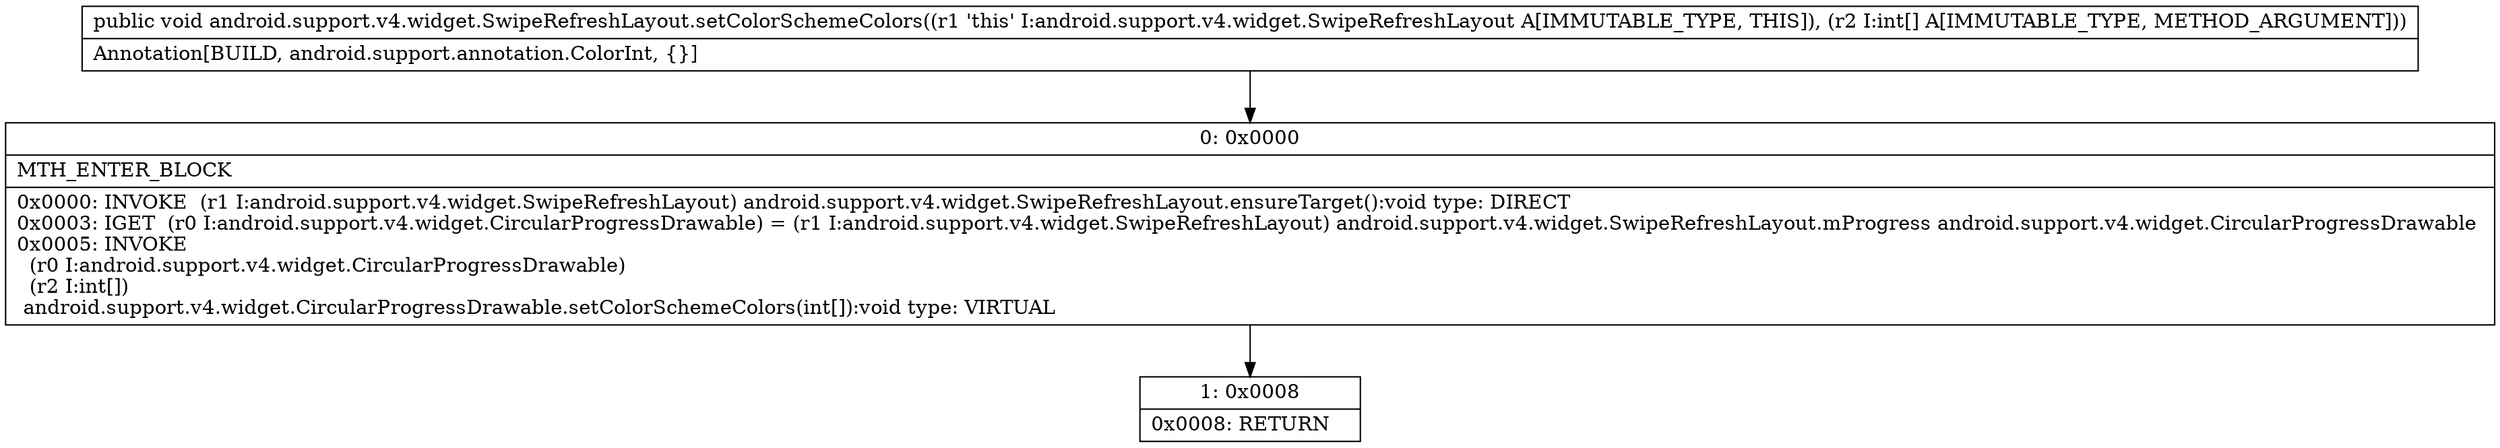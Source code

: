 digraph "CFG forandroid.support.v4.widget.SwipeRefreshLayout.setColorSchemeColors([I)V" {
Node_0 [shape=record,label="{0\:\ 0x0000|MTH_ENTER_BLOCK\l|0x0000: INVOKE  (r1 I:android.support.v4.widget.SwipeRefreshLayout) android.support.v4.widget.SwipeRefreshLayout.ensureTarget():void type: DIRECT \l0x0003: IGET  (r0 I:android.support.v4.widget.CircularProgressDrawable) = (r1 I:android.support.v4.widget.SwipeRefreshLayout) android.support.v4.widget.SwipeRefreshLayout.mProgress android.support.v4.widget.CircularProgressDrawable \l0x0005: INVOKE  \l  (r0 I:android.support.v4.widget.CircularProgressDrawable)\l  (r2 I:int[])\l android.support.v4.widget.CircularProgressDrawable.setColorSchemeColors(int[]):void type: VIRTUAL \l}"];
Node_1 [shape=record,label="{1\:\ 0x0008|0x0008: RETURN   \l}"];
MethodNode[shape=record,label="{public void android.support.v4.widget.SwipeRefreshLayout.setColorSchemeColors((r1 'this' I:android.support.v4.widget.SwipeRefreshLayout A[IMMUTABLE_TYPE, THIS]), (r2 I:int[] A[IMMUTABLE_TYPE, METHOD_ARGUMENT]))  | Annotation[BUILD, android.support.annotation.ColorInt, \{\}]\l}"];
MethodNode -> Node_0;
Node_0 -> Node_1;
}

